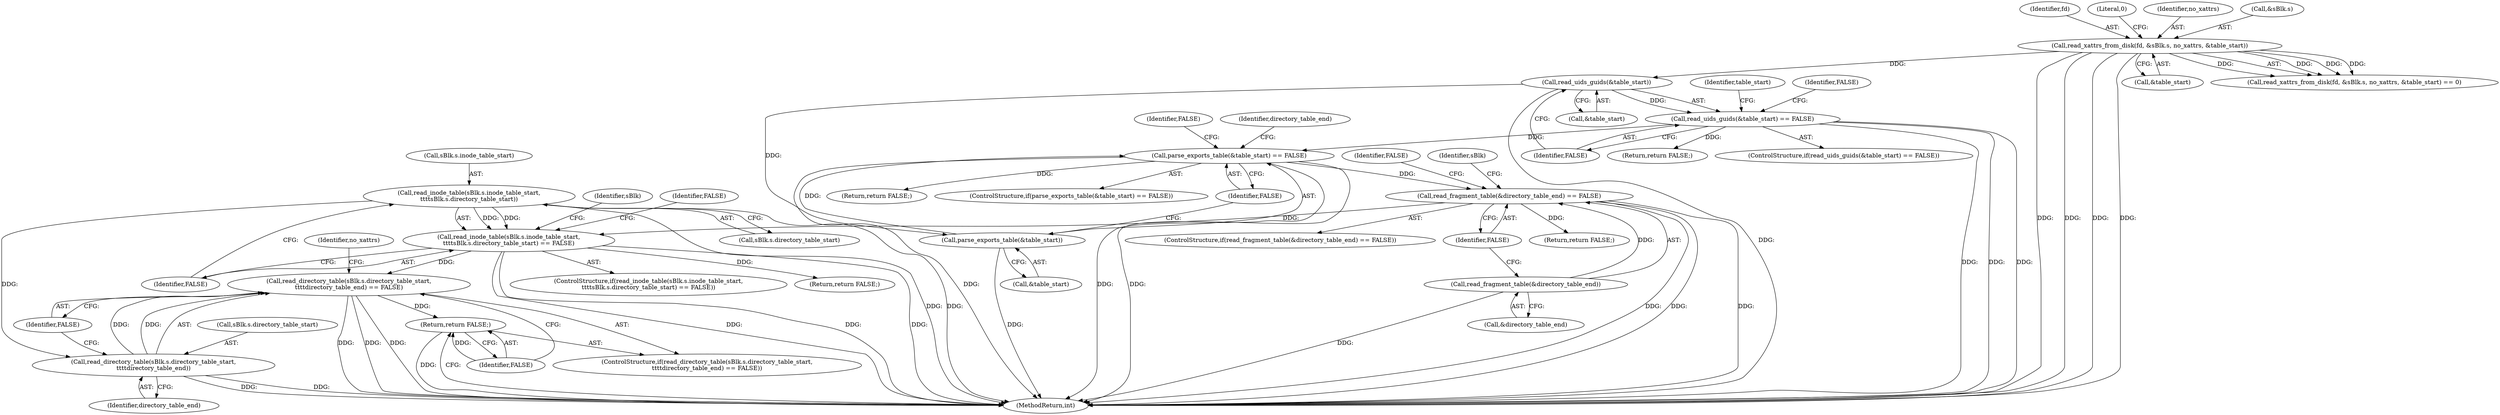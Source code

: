 digraph "1_squashfs-tools_f95864afe8833fe3ad782d714b41378e860977b1_1@API" {
"1000159" [label="(Call,read_directory_table(sBlk.s.directory_table_start,\n\t\t\t\tdirectory_table_end) == FALSE)"];
"1000160" [label="(Call,read_directory_table(sBlk.s.directory_table_start,\n\t\t\t\tdirectory_table_end))"];
"1000144" [label="(Call,read_inode_table(sBlk.s.inode_table_start,\n\t\t\t\tsBlk.s.directory_table_start))"];
"1000143" [label="(Call,read_inode_table(sBlk.s.inode_table_start,\n\t\t\t\tsBlk.s.directory_table_start) == FALSE)"];
"1000135" [label="(Call,read_fragment_table(&directory_table_end) == FALSE)"];
"1000136" [label="(Call,read_fragment_table(&directory_table_end))"];
"1000127" [label="(Call,parse_exports_table(&table_start) == FALSE)"];
"1000128" [label="(Call,parse_exports_table(&table_start))"];
"1000120" [label="(Call,read_uids_guids(&table_start))"];
"1000106" [label="(Call,read_xattrs_from_disk(fd, &sBlk.s, no_xattrs, &table_start))"];
"1000119" [label="(Call,read_uids_guids(&table_start) == FALSE)"];
"1000168" [label="(Return,return FALSE;)"];
"1000157" [label="(Identifier,FALSE)"];
"1000169" [label="(Identifier,FALSE)"];
"1000134" [label="(ControlStructure,if(read_fragment_table(&directory_table_end) == FALSE))"];
"1000160" [label="(Call,read_directory_table(sBlk.s.directory_table_start,\n\t\t\t\tdirectory_table_end))"];
"1000166" [label="(Identifier,directory_table_end)"];
"1000137" [label="(Call,&directory_table_end)"];
"1000136" [label="(Call,read_fragment_table(&directory_table_end))"];
"1000143" [label="(Call,read_inode_table(sBlk.s.inode_table_start,\n\t\t\t\tsBlk.s.directory_table_start) == FALSE)"];
"1000167" [label="(Identifier,FALSE)"];
"1000123" [label="(Identifier,FALSE)"];
"1000113" [label="(Call,&table_start)"];
"1000125" [label="(Identifier,FALSE)"];
"1000107" [label="(Identifier,fd)"];
"1000133" [label="(Identifier,FALSE)"];
"1000145" [label="(Call,sBlk.s.inode_table_start)"];
"1000161" [label="(Call,sBlk.s.directory_table_start)"];
"1000132" [label="(Return,return FALSE;)"];
"1000120" [label="(Call,read_uids_guids(&table_start))"];
"1000127" [label="(Call,parse_exports_table(&table_start) == FALSE)"];
"1000144" [label="(Call,read_inode_table(sBlk.s.inode_table_start,\n\t\t\t\tsBlk.s.directory_table_start))"];
"1000181" [label="(MethodReturn,int)"];
"1000115" [label="(Literal,0)"];
"1000142" [label="(ControlStructure,if(read_inode_table(sBlk.s.inode_table_start,\n\t\t\t\tsBlk.s.directory_table_start) == FALSE))"];
"1000124" [label="(Return,return FALSE;)"];
"1000131" [label="(Identifier,FALSE)"];
"1000163" [label="(Identifier,sBlk)"];
"1000112" [label="(Identifier,no_xattrs)"];
"1000159" [label="(Call,read_directory_table(sBlk.s.directory_table_start,\n\t\t\t\tdirectory_table_end) == FALSE)"];
"1000147" [label="(Identifier,sBlk)"];
"1000156" [label="(Return,return FALSE;)"];
"1000150" [label="(Call,sBlk.s.directory_table_start)"];
"1000118" [label="(ControlStructure,if(read_uids_guids(&table_start) == FALSE))"];
"1000140" [label="(Return,return FALSE;)"];
"1000158" [label="(ControlStructure,if(read_directory_table(sBlk.s.directory_table_start,\n\t\t\t\tdirectory_table_end) == FALSE))"];
"1000108" [label="(Call,&sBlk.s)"];
"1000141" [label="(Identifier,FALSE)"];
"1000135" [label="(Call,read_fragment_table(&directory_table_end) == FALSE)"];
"1000139" [label="(Identifier,FALSE)"];
"1000121" [label="(Call,&table_start)"];
"1000171" [label="(Identifier,no_xattrs)"];
"1000168" [label="(Return,return FALSE;)"];
"1000119" [label="(Call,read_uids_guids(&table_start) == FALSE)"];
"1000129" [label="(Call,&table_start)"];
"1000155" [label="(Identifier,FALSE)"];
"1000126" [label="(ControlStructure,if(parse_exports_table(&table_start) == FALSE))"];
"1000138" [label="(Identifier,directory_table_end)"];
"1000105" [label="(Call,read_xattrs_from_disk(fd, &sBlk.s, no_xattrs, &table_start) == 0)"];
"1000130" [label="(Identifier,table_start)"];
"1000128" [label="(Call,parse_exports_table(&table_start))"];
"1000106" [label="(Call,read_xattrs_from_disk(fd, &sBlk.s, no_xattrs, &table_start))"];
"1000159" -> "1000158"  [label="AST: "];
"1000159" -> "1000167"  [label="CFG: "];
"1000160" -> "1000159"  [label="AST: "];
"1000167" -> "1000159"  [label="AST: "];
"1000169" -> "1000159"  [label="CFG: "];
"1000171" -> "1000159"  [label="CFG: "];
"1000159" -> "1000181"  [label="DDG: "];
"1000159" -> "1000181"  [label="DDG: "];
"1000159" -> "1000181"  [label="DDG: "];
"1000160" -> "1000159"  [label="DDG: "];
"1000160" -> "1000159"  [label="DDG: "];
"1000143" -> "1000159"  [label="DDG: "];
"1000159" -> "1000168"  [label="DDG: "];
"1000160" -> "1000166"  [label="CFG: "];
"1000161" -> "1000160"  [label="AST: "];
"1000166" -> "1000160"  [label="AST: "];
"1000167" -> "1000160"  [label="CFG: "];
"1000160" -> "1000181"  [label="DDG: "];
"1000160" -> "1000181"  [label="DDG: "];
"1000144" -> "1000160"  [label="DDG: "];
"1000144" -> "1000143"  [label="AST: "];
"1000144" -> "1000150"  [label="CFG: "];
"1000145" -> "1000144"  [label="AST: "];
"1000150" -> "1000144"  [label="AST: "];
"1000155" -> "1000144"  [label="CFG: "];
"1000144" -> "1000181"  [label="DDG: "];
"1000144" -> "1000181"  [label="DDG: "];
"1000144" -> "1000143"  [label="DDG: "];
"1000144" -> "1000143"  [label="DDG: "];
"1000143" -> "1000142"  [label="AST: "];
"1000143" -> "1000155"  [label="CFG: "];
"1000155" -> "1000143"  [label="AST: "];
"1000157" -> "1000143"  [label="CFG: "];
"1000163" -> "1000143"  [label="CFG: "];
"1000143" -> "1000181"  [label="DDG: "];
"1000143" -> "1000181"  [label="DDG: "];
"1000143" -> "1000181"  [label="DDG: "];
"1000135" -> "1000143"  [label="DDG: "];
"1000143" -> "1000156"  [label="DDG: "];
"1000135" -> "1000134"  [label="AST: "];
"1000135" -> "1000139"  [label="CFG: "];
"1000136" -> "1000135"  [label="AST: "];
"1000139" -> "1000135"  [label="AST: "];
"1000141" -> "1000135"  [label="CFG: "];
"1000147" -> "1000135"  [label="CFG: "];
"1000135" -> "1000181"  [label="DDG: "];
"1000135" -> "1000181"  [label="DDG: "];
"1000135" -> "1000181"  [label="DDG: "];
"1000136" -> "1000135"  [label="DDG: "];
"1000127" -> "1000135"  [label="DDG: "];
"1000135" -> "1000140"  [label="DDG: "];
"1000136" -> "1000137"  [label="CFG: "];
"1000137" -> "1000136"  [label="AST: "];
"1000139" -> "1000136"  [label="CFG: "];
"1000136" -> "1000181"  [label="DDG: "];
"1000127" -> "1000126"  [label="AST: "];
"1000127" -> "1000131"  [label="CFG: "];
"1000128" -> "1000127"  [label="AST: "];
"1000131" -> "1000127"  [label="AST: "];
"1000133" -> "1000127"  [label="CFG: "];
"1000138" -> "1000127"  [label="CFG: "];
"1000127" -> "1000181"  [label="DDG: "];
"1000127" -> "1000181"  [label="DDG: "];
"1000127" -> "1000181"  [label="DDG: "];
"1000128" -> "1000127"  [label="DDG: "];
"1000119" -> "1000127"  [label="DDG: "];
"1000127" -> "1000132"  [label="DDG: "];
"1000128" -> "1000129"  [label="CFG: "];
"1000129" -> "1000128"  [label="AST: "];
"1000131" -> "1000128"  [label="CFG: "];
"1000128" -> "1000181"  [label="DDG: "];
"1000120" -> "1000128"  [label="DDG: "];
"1000120" -> "1000119"  [label="AST: "];
"1000120" -> "1000121"  [label="CFG: "];
"1000121" -> "1000120"  [label="AST: "];
"1000123" -> "1000120"  [label="CFG: "];
"1000120" -> "1000181"  [label="DDG: "];
"1000120" -> "1000119"  [label="DDG: "];
"1000106" -> "1000120"  [label="DDG: "];
"1000106" -> "1000105"  [label="AST: "];
"1000106" -> "1000113"  [label="CFG: "];
"1000107" -> "1000106"  [label="AST: "];
"1000108" -> "1000106"  [label="AST: "];
"1000112" -> "1000106"  [label="AST: "];
"1000113" -> "1000106"  [label="AST: "];
"1000115" -> "1000106"  [label="CFG: "];
"1000106" -> "1000181"  [label="DDG: "];
"1000106" -> "1000181"  [label="DDG: "];
"1000106" -> "1000181"  [label="DDG: "];
"1000106" -> "1000181"  [label="DDG: "];
"1000106" -> "1000105"  [label="DDG: "];
"1000106" -> "1000105"  [label="DDG: "];
"1000106" -> "1000105"  [label="DDG: "];
"1000106" -> "1000105"  [label="DDG: "];
"1000119" -> "1000118"  [label="AST: "];
"1000119" -> "1000123"  [label="CFG: "];
"1000123" -> "1000119"  [label="AST: "];
"1000125" -> "1000119"  [label="CFG: "];
"1000130" -> "1000119"  [label="CFG: "];
"1000119" -> "1000181"  [label="DDG: "];
"1000119" -> "1000181"  [label="DDG: "];
"1000119" -> "1000181"  [label="DDG: "];
"1000119" -> "1000124"  [label="DDG: "];
"1000168" -> "1000158"  [label="AST: "];
"1000168" -> "1000169"  [label="CFG: "];
"1000169" -> "1000168"  [label="AST: "];
"1000181" -> "1000168"  [label="CFG: "];
"1000168" -> "1000181"  [label="DDG: "];
"1000169" -> "1000168"  [label="DDG: "];
}
